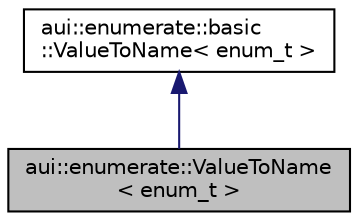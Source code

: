 digraph "aui::enumerate::ValueToName&lt; enum_t &gt;"
{
 // LATEX_PDF_SIZE
  edge [fontname="Helvetica",fontsize="10",labelfontname="Helvetica",labelfontsize="10"];
  node [fontname="Helvetica",fontsize="10",shape=record];
  Node1 [label="aui::enumerate::ValueToName\l\< enum_t \>",height=0.2,width=0.4,color="black", fillcolor="grey75", style="filled", fontcolor="black",tooltip=" "];
  Node2 -> Node1 [dir="back",color="midnightblue",fontsize="10",style="solid",fontname="Helvetica"];
  Node2 [label="aui::enumerate::basic\l::ValueToName\< enum_t \>",height=0.2,width=0.4,color="black", fillcolor="white", style="filled",URL="$structaui_1_1enumerate_1_1basic_1_1ValueToName.html",tooltip=" "];
}
